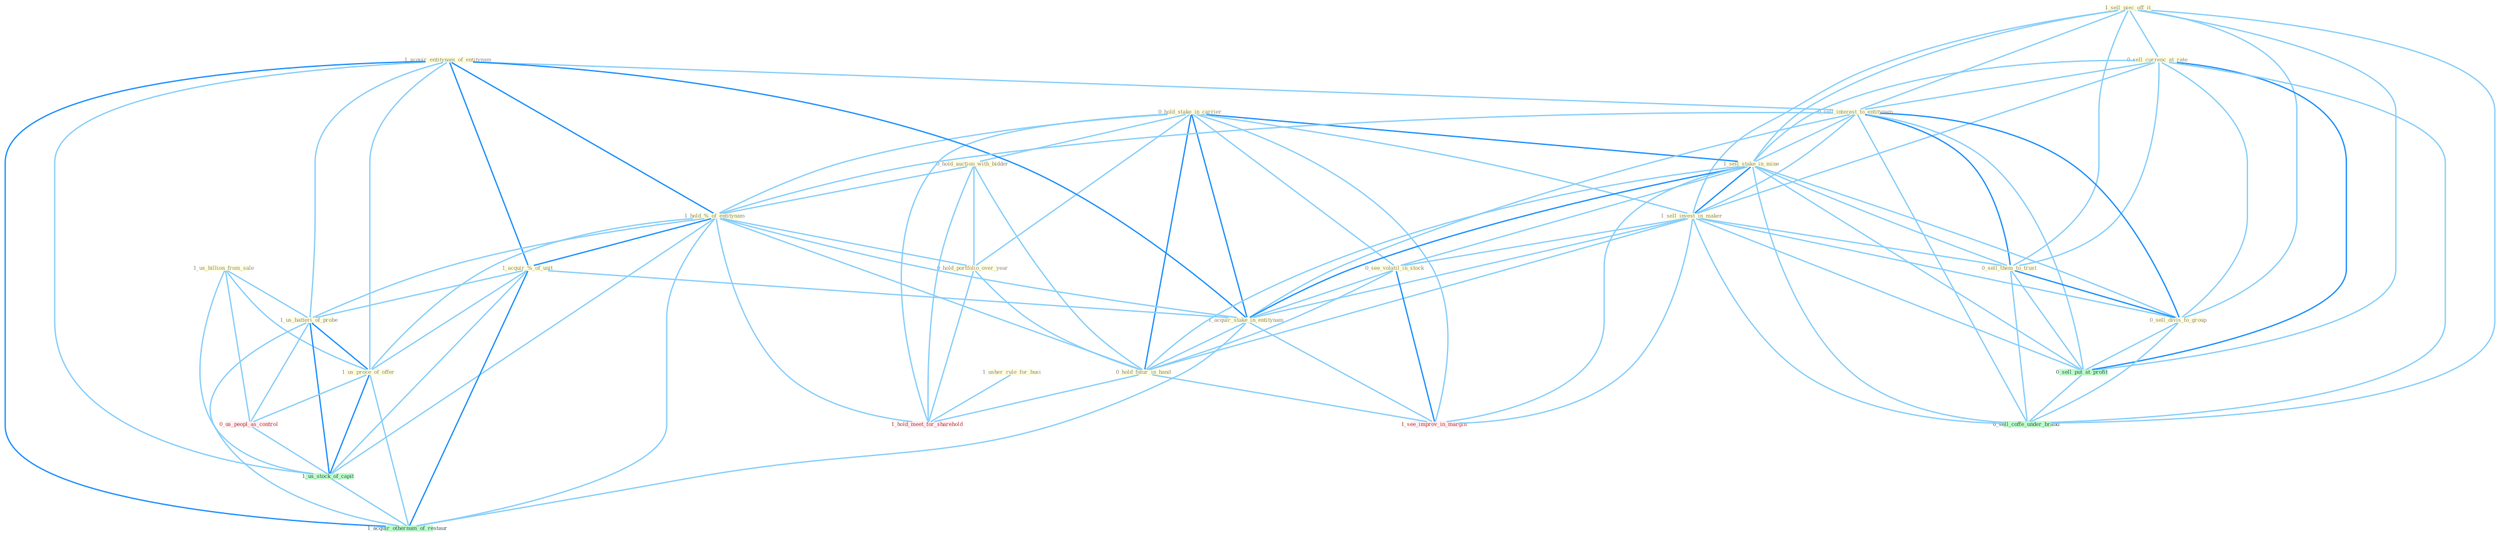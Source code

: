 Graph G{ 
    node
    [shape=polygon,style=filled,width=.5,height=.06,color="#BDFCC9",fixedsize=true,fontsize=4,
    fontcolor="#2f4f4f"];
    {node
    [color="#ffffe0", fontcolor="#8b7d6b"] "1_sell_piec_off_it " "0_sell_currenc_at_rate " "1_usher_rule_for_busi " "0_hold_stake_in_carrier " "1_acquir_entitynam_of_entitynam " "0_sell_interest_to_entitynam " "1_us_billion_from_sale " "0_hold_auction_with_bidder " "1_hold_%_of_entitynam " "1_sell_stake_in_mine " "1_sell_invest_in_maker " "0_sell_them_to_trust " "1_acquir_%_of_unit " "0_hold_portfolio_over_year " "1_us_batteri_of_probe " "0_see_volatil_in_stock " "1_acquir_stake_in_entitynam " "0_hold_futur_in_hand " "1_us_proce_of_offer " "0_sell_divis_to_group "}
{node [color="#fff0f5", fontcolor="#b22222"] "0_us_peopl_as_control " "1_see_improv_in_margin " "1_hold_meet_for_sharehold "}
edge [color="#B0E2FF"];

	"1_sell_piec_off_it " -- "0_sell_currenc_at_rate " [w="1", color="#87cefa" ];
	"1_sell_piec_off_it " -- "0_sell_interest_to_entitynam " [w="1", color="#87cefa" ];
	"1_sell_piec_off_it " -- "1_sell_stake_in_mine " [w="1", color="#87cefa" ];
	"1_sell_piec_off_it " -- "1_sell_invest_in_maker " [w="1", color="#87cefa" ];
	"1_sell_piec_off_it " -- "0_sell_them_to_trust " [w="1", color="#87cefa" ];
	"1_sell_piec_off_it " -- "0_sell_divis_to_group " [w="1", color="#87cefa" ];
	"1_sell_piec_off_it " -- "0_sell_put_at_profit " [w="1", color="#87cefa" ];
	"1_sell_piec_off_it " -- "0_sell_coffe_under_brand " [w="1", color="#87cefa" ];
	"0_sell_currenc_at_rate " -- "0_sell_interest_to_entitynam " [w="1", color="#87cefa" ];
	"0_sell_currenc_at_rate " -- "1_sell_stake_in_mine " [w="1", color="#87cefa" ];
	"0_sell_currenc_at_rate " -- "1_sell_invest_in_maker " [w="1", color="#87cefa" ];
	"0_sell_currenc_at_rate " -- "0_sell_them_to_trust " [w="1", color="#87cefa" ];
	"0_sell_currenc_at_rate " -- "0_sell_divis_to_group " [w="1", color="#87cefa" ];
	"0_sell_currenc_at_rate " -- "0_sell_put_at_profit " [w="2", color="#1e90ff" , len=0.8];
	"0_sell_currenc_at_rate " -- "0_sell_coffe_under_brand " [w="1", color="#87cefa" ];
	"1_usher_rule_for_busi " -- "1_hold_meet_for_sharehold " [w="1", color="#87cefa" ];
	"0_hold_stake_in_carrier " -- "0_hold_auction_with_bidder " [w="1", color="#87cefa" ];
	"0_hold_stake_in_carrier " -- "1_hold_%_of_entitynam " [w="1", color="#87cefa" ];
	"0_hold_stake_in_carrier " -- "1_sell_stake_in_mine " [w="2", color="#1e90ff" , len=0.8];
	"0_hold_stake_in_carrier " -- "1_sell_invest_in_maker " [w="1", color="#87cefa" ];
	"0_hold_stake_in_carrier " -- "0_hold_portfolio_over_year " [w="1", color="#87cefa" ];
	"0_hold_stake_in_carrier " -- "0_see_volatil_in_stock " [w="1", color="#87cefa" ];
	"0_hold_stake_in_carrier " -- "1_acquir_stake_in_entitynam " [w="2", color="#1e90ff" , len=0.8];
	"0_hold_stake_in_carrier " -- "0_hold_futur_in_hand " [w="2", color="#1e90ff" , len=0.8];
	"0_hold_stake_in_carrier " -- "1_see_improv_in_margin " [w="1", color="#87cefa" ];
	"0_hold_stake_in_carrier " -- "1_hold_meet_for_sharehold " [w="1", color="#87cefa" ];
	"1_acquir_entitynam_of_entitynam " -- "0_sell_interest_to_entitynam " [w="1", color="#87cefa" ];
	"1_acquir_entitynam_of_entitynam " -- "1_hold_%_of_entitynam " [w="2", color="#1e90ff" , len=0.8];
	"1_acquir_entitynam_of_entitynam " -- "1_acquir_%_of_unit " [w="2", color="#1e90ff" , len=0.8];
	"1_acquir_entitynam_of_entitynam " -- "1_us_batteri_of_probe " [w="1", color="#87cefa" ];
	"1_acquir_entitynam_of_entitynam " -- "1_acquir_stake_in_entitynam " [w="2", color="#1e90ff" , len=0.8];
	"1_acquir_entitynam_of_entitynam " -- "1_us_proce_of_offer " [w="1", color="#87cefa" ];
	"1_acquir_entitynam_of_entitynam " -- "1_us_stock_of_capit " [w="1", color="#87cefa" ];
	"1_acquir_entitynam_of_entitynam " -- "1_acquir_othernum_of_restaur " [w="2", color="#1e90ff" , len=0.8];
	"0_sell_interest_to_entitynam " -- "1_hold_%_of_entitynam " [w="1", color="#87cefa" ];
	"0_sell_interest_to_entitynam " -- "1_sell_stake_in_mine " [w="1", color="#87cefa" ];
	"0_sell_interest_to_entitynam " -- "1_sell_invest_in_maker " [w="1", color="#87cefa" ];
	"0_sell_interest_to_entitynam " -- "0_sell_them_to_trust " [w="2", color="#1e90ff" , len=0.8];
	"0_sell_interest_to_entitynam " -- "1_acquir_stake_in_entitynam " [w="1", color="#87cefa" ];
	"0_sell_interest_to_entitynam " -- "0_sell_divis_to_group " [w="2", color="#1e90ff" , len=0.8];
	"0_sell_interest_to_entitynam " -- "0_sell_put_at_profit " [w="1", color="#87cefa" ];
	"0_sell_interest_to_entitynam " -- "0_sell_coffe_under_brand " [w="1", color="#87cefa" ];
	"1_us_billion_from_sale " -- "1_us_batteri_of_probe " [w="1", color="#87cefa" ];
	"1_us_billion_from_sale " -- "1_us_proce_of_offer " [w="1", color="#87cefa" ];
	"1_us_billion_from_sale " -- "0_us_peopl_as_control " [w="1", color="#87cefa" ];
	"1_us_billion_from_sale " -- "1_us_stock_of_capit " [w="1", color="#87cefa" ];
	"0_hold_auction_with_bidder " -- "1_hold_%_of_entitynam " [w="1", color="#87cefa" ];
	"0_hold_auction_with_bidder " -- "0_hold_portfolio_over_year " [w="1", color="#87cefa" ];
	"0_hold_auction_with_bidder " -- "0_hold_futur_in_hand " [w="1", color="#87cefa" ];
	"0_hold_auction_with_bidder " -- "1_hold_meet_for_sharehold " [w="1", color="#87cefa" ];
	"1_hold_%_of_entitynam " -- "1_acquir_%_of_unit " [w="2", color="#1e90ff" , len=0.8];
	"1_hold_%_of_entitynam " -- "0_hold_portfolio_over_year " [w="1", color="#87cefa" ];
	"1_hold_%_of_entitynam " -- "1_us_batteri_of_probe " [w="1", color="#87cefa" ];
	"1_hold_%_of_entitynam " -- "1_acquir_stake_in_entitynam " [w="1", color="#87cefa" ];
	"1_hold_%_of_entitynam " -- "0_hold_futur_in_hand " [w="1", color="#87cefa" ];
	"1_hold_%_of_entitynam " -- "1_us_proce_of_offer " [w="1", color="#87cefa" ];
	"1_hold_%_of_entitynam " -- "1_us_stock_of_capit " [w="1", color="#87cefa" ];
	"1_hold_%_of_entitynam " -- "1_hold_meet_for_sharehold " [w="1", color="#87cefa" ];
	"1_hold_%_of_entitynam " -- "1_acquir_othernum_of_restaur " [w="1", color="#87cefa" ];
	"1_sell_stake_in_mine " -- "1_sell_invest_in_maker " [w="2", color="#1e90ff" , len=0.8];
	"1_sell_stake_in_mine " -- "0_sell_them_to_trust " [w="1", color="#87cefa" ];
	"1_sell_stake_in_mine " -- "0_see_volatil_in_stock " [w="1", color="#87cefa" ];
	"1_sell_stake_in_mine " -- "1_acquir_stake_in_entitynam " [w="2", color="#1e90ff" , len=0.8];
	"1_sell_stake_in_mine " -- "0_hold_futur_in_hand " [w="1", color="#87cefa" ];
	"1_sell_stake_in_mine " -- "0_sell_divis_to_group " [w="1", color="#87cefa" ];
	"1_sell_stake_in_mine " -- "0_sell_put_at_profit " [w="1", color="#87cefa" ];
	"1_sell_stake_in_mine " -- "1_see_improv_in_margin " [w="1", color="#87cefa" ];
	"1_sell_stake_in_mine " -- "0_sell_coffe_under_brand " [w="1", color="#87cefa" ];
	"1_sell_invest_in_maker " -- "0_sell_them_to_trust " [w="1", color="#87cefa" ];
	"1_sell_invest_in_maker " -- "0_see_volatil_in_stock " [w="1", color="#87cefa" ];
	"1_sell_invest_in_maker " -- "1_acquir_stake_in_entitynam " [w="1", color="#87cefa" ];
	"1_sell_invest_in_maker " -- "0_hold_futur_in_hand " [w="1", color="#87cefa" ];
	"1_sell_invest_in_maker " -- "0_sell_divis_to_group " [w="1", color="#87cefa" ];
	"1_sell_invest_in_maker " -- "0_sell_put_at_profit " [w="1", color="#87cefa" ];
	"1_sell_invest_in_maker " -- "1_see_improv_in_margin " [w="1", color="#87cefa" ];
	"1_sell_invest_in_maker " -- "0_sell_coffe_under_brand " [w="1", color="#87cefa" ];
	"0_sell_them_to_trust " -- "0_sell_divis_to_group " [w="2", color="#1e90ff" , len=0.8];
	"0_sell_them_to_trust " -- "0_sell_put_at_profit " [w="1", color="#87cefa" ];
	"0_sell_them_to_trust " -- "0_sell_coffe_under_brand " [w="1", color="#87cefa" ];
	"1_acquir_%_of_unit " -- "1_us_batteri_of_probe " [w="1", color="#87cefa" ];
	"1_acquir_%_of_unit " -- "1_acquir_stake_in_entitynam " [w="1", color="#87cefa" ];
	"1_acquir_%_of_unit " -- "1_us_proce_of_offer " [w="1", color="#87cefa" ];
	"1_acquir_%_of_unit " -- "1_us_stock_of_capit " [w="1", color="#87cefa" ];
	"1_acquir_%_of_unit " -- "1_acquir_othernum_of_restaur " [w="2", color="#1e90ff" , len=0.8];
	"0_hold_portfolio_over_year " -- "0_hold_futur_in_hand " [w="1", color="#87cefa" ];
	"0_hold_portfolio_over_year " -- "1_hold_meet_for_sharehold " [w="1", color="#87cefa" ];
	"1_us_batteri_of_probe " -- "1_us_proce_of_offer " [w="2", color="#1e90ff" , len=0.8];
	"1_us_batteri_of_probe " -- "0_us_peopl_as_control " [w="1", color="#87cefa" ];
	"1_us_batteri_of_probe " -- "1_us_stock_of_capit " [w="2", color="#1e90ff" , len=0.8];
	"1_us_batteri_of_probe " -- "1_acquir_othernum_of_restaur " [w="1", color="#87cefa" ];
	"0_see_volatil_in_stock " -- "1_acquir_stake_in_entitynam " [w="1", color="#87cefa" ];
	"0_see_volatil_in_stock " -- "0_hold_futur_in_hand " [w="1", color="#87cefa" ];
	"0_see_volatil_in_stock " -- "1_see_improv_in_margin " [w="2", color="#1e90ff" , len=0.8];
	"1_acquir_stake_in_entitynam " -- "0_hold_futur_in_hand " [w="1", color="#87cefa" ];
	"1_acquir_stake_in_entitynam " -- "1_see_improv_in_margin " [w="1", color="#87cefa" ];
	"1_acquir_stake_in_entitynam " -- "1_acquir_othernum_of_restaur " [w="1", color="#87cefa" ];
	"0_hold_futur_in_hand " -- "1_see_improv_in_margin " [w="1", color="#87cefa" ];
	"0_hold_futur_in_hand " -- "1_hold_meet_for_sharehold " [w="1", color="#87cefa" ];
	"1_us_proce_of_offer " -- "0_us_peopl_as_control " [w="1", color="#87cefa" ];
	"1_us_proce_of_offer " -- "1_us_stock_of_capit " [w="2", color="#1e90ff" , len=0.8];
	"1_us_proce_of_offer " -- "1_acquir_othernum_of_restaur " [w="1", color="#87cefa" ];
	"0_sell_divis_to_group " -- "0_sell_put_at_profit " [w="1", color="#87cefa" ];
	"0_sell_divis_to_group " -- "0_sell_coffe_under_brand " [w="1", color="#87cefa" ];
	"0_us_peopl_as_control " -- "1_us_stock_of_capit " [w="1", color="#87cefa" ];
	"0_sell_put_at_profit " -- "0_sell_coffe_under_brand " [w="1", color="#87cefa" ];
	"1_us_stock_of_capit " -- "1_acquir_othernum_of_restaur " [w="1", color="#87cefa" ];
}